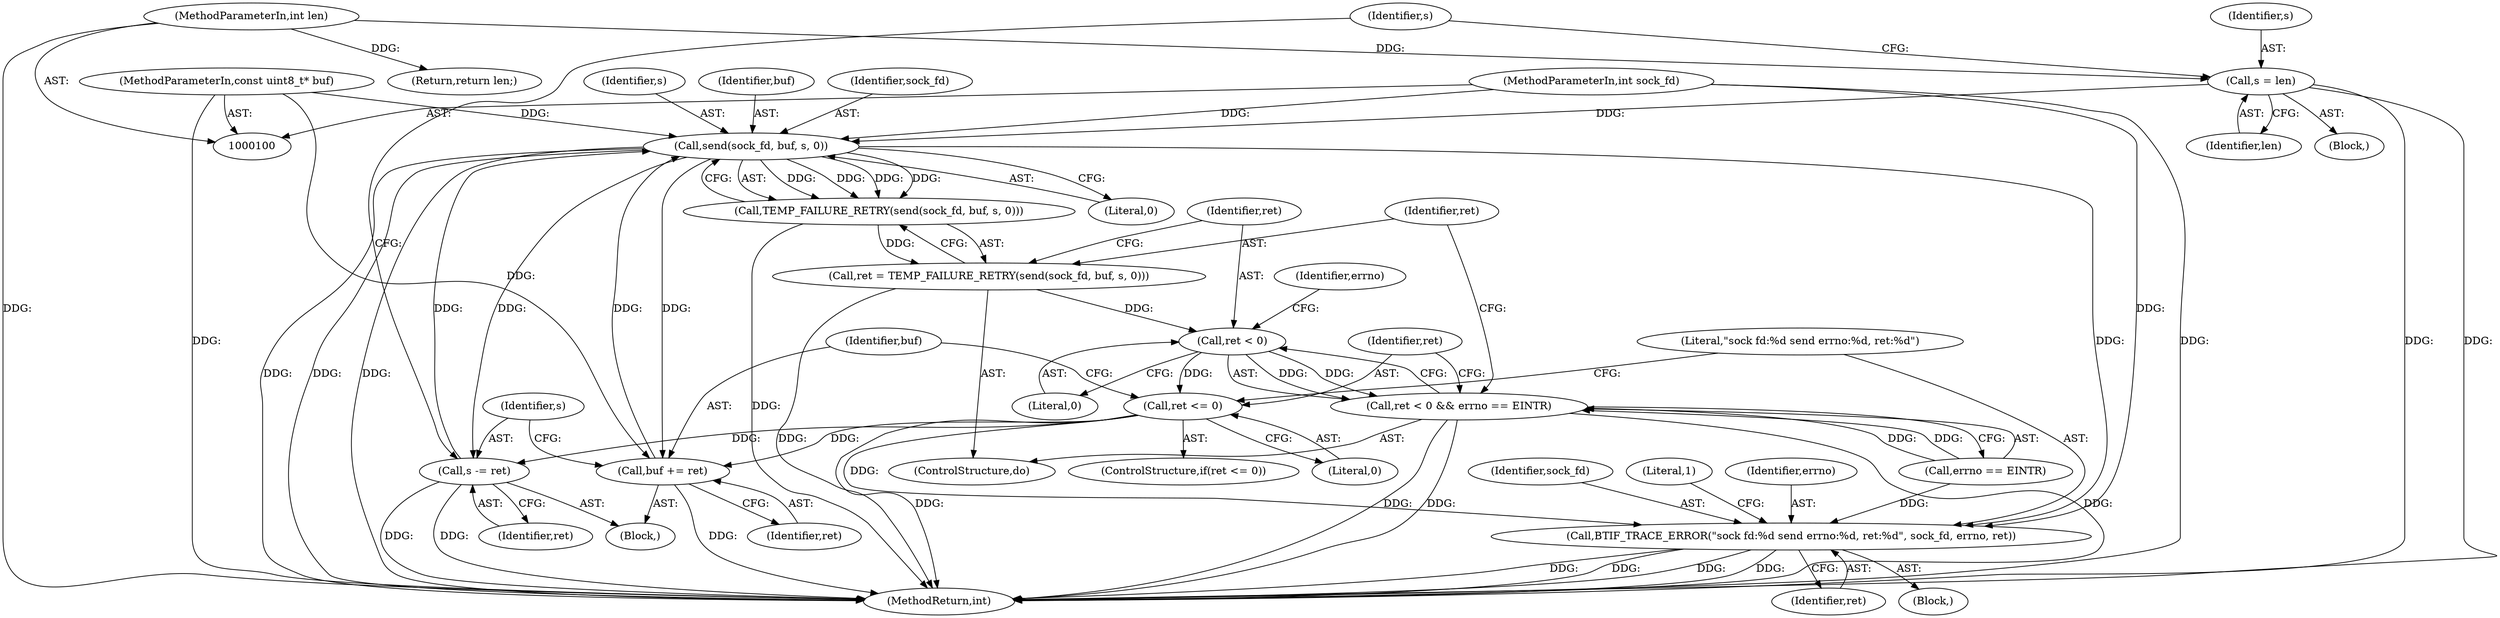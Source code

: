 digraph "0_Android_472271b153c5dc53c28beac55480a8d8434b2d5c_46@API" {
"1000117" [label="(Call,send(sock_fd, buf, s, 0))"];
"1000101" [label="(MethodParameterIn,int sock_fd)"];
"1000142" [label="(Call,buf += ret)"];
"1000130" [label="(Call,ret <= 0)"];
"1000123" [label="(Call,ret < 0)"];
"1000114" [label="(Call,ret = TEMP_FAILURE_RETRY(send(sock_fd, buf, s, 0)))"];
"1000116" [label="(Call,TEMP_FAILURE_RETRY(send(sock_fd, buf, s, 0)))"];
"1000117" [label="(Call,send(sock_fd, buf, s, 0))"];
"1000102" [label="(MethodParameterIn,const uint8_t* buf)"];
"1000106" [label="(Call,s = len)"];
"1000103" [label="(MethodParameterIn,int len)"];
"1000145" [label="(Call,s -= ret)"];
"1000122" [label="(Call,ret < 0 && errno == EINTR)"];
"1000134" [label="(Call,BTIF_TRACE_ERROR(\"sock fd:%d send errno:%d, ret:%d\", sock_fd, errno, ret))"];
"1000108" [label="(Identifier,len)"];
"1000116" [label="(Call,TEMP_FAILURE_RETRY(send(sock_fd, buf, s, 0)))"];
"1000130" [label="(Call,ret <= 0)"];
"1000142" [label="(Call,buf += ret)"];
"1000111" [label="(Identifier,s)"];
"1000117" [label="(Call,send(sock_fd, buf, s, 0))"];
"1000125" [label="(Literal,0)"];
"1000102" [label="(MethodParameterIn,const uint8_t* buf)"];
"1000138" [label="(Identifier,ret)"];
"1000106" [label="(Call,s = len)"];
"1000145" [label="(Call,s -= ret)"];
"1000101" [label="(MethodParameterIn,int sock_fd)"];
"1000114" [label="(Call,ret = TEMP_FAILURE_RETRY(send(sock_fd, buf, s, 0)))"];
"1000136" [label="(Identifier,sock_fd)"];
"1000120" [label="(Identifier,s)"];
"1000115" [label="(Identifier,ret)"];
"1000144" [label="(Identifier,ret)"];
"1000127" [label="(Identifier,errno)"];
"1000119" [label="(Identifier,buf)"];
"1000124" [label="(Identifier,ret)"];
"1000133" [label="(Block,)"];
"1000118" [label="(Identifier,sock_fd)"];
"1000113" [label="(ControlStructure,do)"];
"1000141" [label="(Literal,1)"];
"1000135" [label="(Literal,\"sock fd:%d send errno:%d, ret:%d\")"];
"1000129" [label="(ControlStructure,if(ret <= 0))"];
"1000123" [label="(Call,ret < 0)"];
"1000147" [label="(Identifier,ret)"];
"1000137" [label="(Identifier,errno)"];
"1000150" [label="(MethodReturn,int)"];
"1000131" [label="(Identifier,ret)"];
"1000112" [label="(Block,)"];
"1000107" [label="(Identifier,s)"];
"1000134" [label="(Call,BTIF_TRACE_ERROR(\"sock fd:%d send errno:%d, ret:%d\", sock_fd, errno, ret))"];
"1000148" [label="(Return,return len;)"];
"1000122" [label="(Call,ret < 0 && errno == EINTR)"];
"1000103" [label="(MethodParameterIn,int len)"];
"1000143" [label="(Identifier,buf)"];
"1000146" [label="(Identifier,s)"];
"1000104" [label="(Block,)"];
"1000132" [label="(Literal,0)"];
"1000126" [label="(Call,errno == EINTR)"];
"1000121" [label="(Literal,0)"];
"1000117" -> "1000116"  [label="AST: "];
"1000117" -> "1000121"  [label="CFG: "];
"1000118" -> "1000117"  [label="AST: "];
"1000119" -> "1000117"  [label="AST: "];
"1000120" -> "1000117"  [label="AST: "];
"1000121" -> "1000117"  [label="AST: "];
"1000116" -> "1000117"  [label="CFG: "];
"1000117" -> "1000150"  [label="DDG: "];
"1000117" -> "1000150"  [label="DDG: "];
"1000117" -> "1000150"  [label="DDG: "];
"1000117" -> "1000116"  [label="DDG: "];
"1000117" -> "1000116"  [label="DDG: "];
"1000117" -> "1000116"  [label="DDG: "];
"1000117" -> "1000116"  [label="DDG: "];
"1000101" -> "1000117"  [label="DDG: "];
"1000142" -> "1000117"  [label="DDG: "];
"1000102" -> "1000117"  [label="DDG: "];
"1000106" -> "1000117"  [label="DDG: "];
"1000145" -> "1000117"  [label="DDG: "];
"1000117" -> "1000134"  [label="DDG: "];
"1000117" -> "1000142"  [label="DDG: "];
"1000117" -> "1000145"  [label="DDG: "];
"1000101" -> "1000100"  [label="AST: "];
"1000101" -> "1000150"  [label="DDG: "];
"1000101" -> "1000134"  [label="DDG: "];
"1000142" -> "1000112"  [label="AST: "];
"1000142" -> "1000144"  [label="CFG: "];
"1000143" -> "1000142"  [label="AST: "];
"1000144" -> "1000142"  [label="AST: "];
"1000146" -> "1000142"  [label="CFG: "];
"1000142" -> "1000150"  [label="DDG: "];
"1000130" -> "1000142"  [label="DDG: "];
"1000102" -> "1000142"  [label="DDG: "];
"1000130" -> "1000129"  [label="AST: "];
"1000130" -> "1000132"  [label="CFG: "];
"1000131" -> "1000130"  [label="AST: "];
"1000132" -> "1000130"  [label="AST: "];
"1000135" -> "1000130"  [label="CFG: "];
"1000143" -> "1000130"  [label="CFG: "];
"1000130" -> "1000150"  [label="DDG: "];
"1000123" -> "1000130"  [label="DDG: "];
"1000130" -> "1000134"  [label="DDG: "];
"1000130" -> "1000145"  [label="DDG: "];
"1000123" -> "1000122"  [label="AST: "];
"1000123" -> "1000125"  [label="CFG: "];
"1000124" -> "1000123"  [label="AST: "];
"1000125" -> "1000123"  [label="AST: "];
"1000127" -> "1000123"  [label="CFG: "];
"1000122" -> "1000123"  [label="CFG: "];
"1000123" -> "1000122"  [label="DDG: "];
"1000123" -> "1000122"  [label="DDG: "];
"1000114" -> "1000123"  [label="DDG: "];
"1000114" -> "1000113"  [label="AST: "];
"1000114" -> "1000116"  [label="CFG: "];
"1000115" -> "1000114"  [label="AST: "];
"1000116" -> "1000114"  [label="AST: "];
"1000124" -> "1000114"  [label="CFG: "];
"1000114" -> "1000150"  [label="DDG: "];
"1000116" -> "1000114"  [label="DDG: "];
"1000116" -> "1000150"  [label="DDG: "];
"1000102" -> "1000100"  [label="AST: "];
"1000102" -> "1000150"  [label="DDG: "];
"1000106" -> "1000104"  [label="AST: "];
"1000106" -> "1000108"  [label="CFG: "];
"1000107" -> "1000106"  [label="AST: "];
"1000108" -> "1000106"  [label="AST: "];
"1000111" -> "1000106"  [label="CFG: "];
"1000106" -> "1000150"  [label="DDG: "];
"1000106" -> "1000150"  [label="DDG: "];
"1000103" -> "1000106"  [label="DDG: "];
"1000103" -> "1000100"  [label="AST: "];
"1000103" -> "1000150"  [label="DDG: "];
"1000103" -> "1000148"  [label="DDG: "];
"1000145" -> "1000112"  [label="AST: "];
"1000145" -> "1000147"  [label="CFG: "];
"1000146" -> "1000145"  [label="AST: "];
"1000147" -> "1000145"  [label="AST: "];
"1000111" -> "1000145"  [label="CFG: "];
"1000145" -> "1000150"  [label="DDG: "];
"1000145" -> "1000150"  [label="DDG: "];
"1000122" -> "1000113"  [label="AST: "];
"1000122" -> "1000126"  [label="CFG: "];
"1000126" -> "1000122"  [label="AST: "];
"1000115" -> "1000122"  [label="CFG: "];
"1000131" -> "1000122"  [label="CFG: "];
"1000122" -> "1000150"  [label="DDG: "];
"1000122" -> "1000150"  [label="DDG: "];
"1000122" -> "1000150"  [label="DDG: "];
"1000126" -> "1000122"  [label="DDG: "];
"1000126" -> "1000122"  [label="DDG: "];
"1000134" -> "1000133"  [label="AST: "];
"1000134" -> "1000138"  [label="CFG: "];
"1000135" -> "1000134"  [label="AST: "];
"1000136" -> "1000134"  [label="AST: "];
"1000137" -> "1000134"  [label="AST: "];
"1000138" -> "1000134"  [label="AST: "];
"1000141" -> "1000134"  [label="CFG: "];
"1000134" -> "1000150"  [label="DDG: "];
"1000134" -> "1000150"  [label="DDG: "];
"1000134" -> "1000150"  [label="DDG: "];
"1000134" -> "1000150"  [label="DDG: "];
"1000126" -> "1000134"  [label="DDG: "];
}
